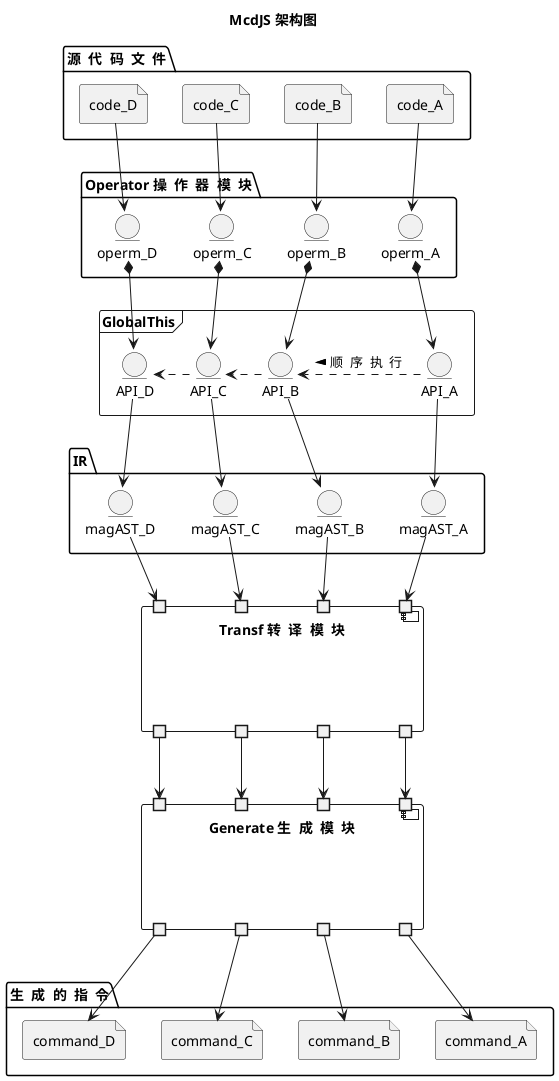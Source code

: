 @startuml
title "McdJS 架构图"
folder "源  代  码  文  件" {
	file code_D
	file code_C
	file code_B
	file code_A
}
package "Operator 操  作  器  模  块" {
	entity operm_D
	entity operm_C
	entity operm_B
	entity operm_A
}
code_D --> operm_D
code_C --> operm_C
code_B --> operm_B
code_A --> operm_A
frame GlobalThis {
	entity API_D
	entity API_C
	entity API_B
	entity API_A
	API_C .> API_D
	API_B .> API_C
	API_A .> API_B : 顺  序  执  行 >
}
operm_D *--> API_D
operm_C *--> API_C
operm_B *--> API_B
operm_A *--> API_A
package IR {
	entity magAST_D
	entity magAST_C
	entity magAST_B
	entity magAST_A
}
API_D --> magAST_D
API_C --> magAST_C
API_B --> magAST_B
API_A --> magAST_A
component "Transf 转  译  模  块" {
	portin " " as TrasfIn_D
	portin " " as TrasfIn_C
	portin " " as TrasfIn_B
	portin " " as TrasfIn_A
	portout " " as TrasfOut_D
	portout " " as TrasfOut_C
	portout " " as TrasfOut_B
	portout " " as TrasfOut_A
}
magAST_D --> TrasfIn_D
magAST_C --> TrasfIn_C
magAST_B --> TrasfIn_B
magAST_A --> TrasfIn_A
component "Generate 生  成  模  块" {
	portin " " as GenerateIn_D
	portin " " as GenerateIn_C
	portin " " as GenerateIn_B
	portin " " as GenerateIn_A
	portout " " as GenerateOut_D
	portout " " as GenerateOut_C
	portout " " as GenerateOut_B
	portout " " as GenerateOut_A
}
TrasfOut_D --> GenerateIn_D
TrasfOut_C --> GenerateIn_C
TrasfOut_B --> GenerateIn_B
TrasfOut_A --> GenerateIn_A
folder "生  成  的  指  令" {
	file command_D
	file command_C
	file command_B
	file command_A
}
GenerateOut_D --> command_D
GenerateOut_C --> command_C
GenerateOut_B --> command_B
GenerateOut_A --> command_A
@enduml